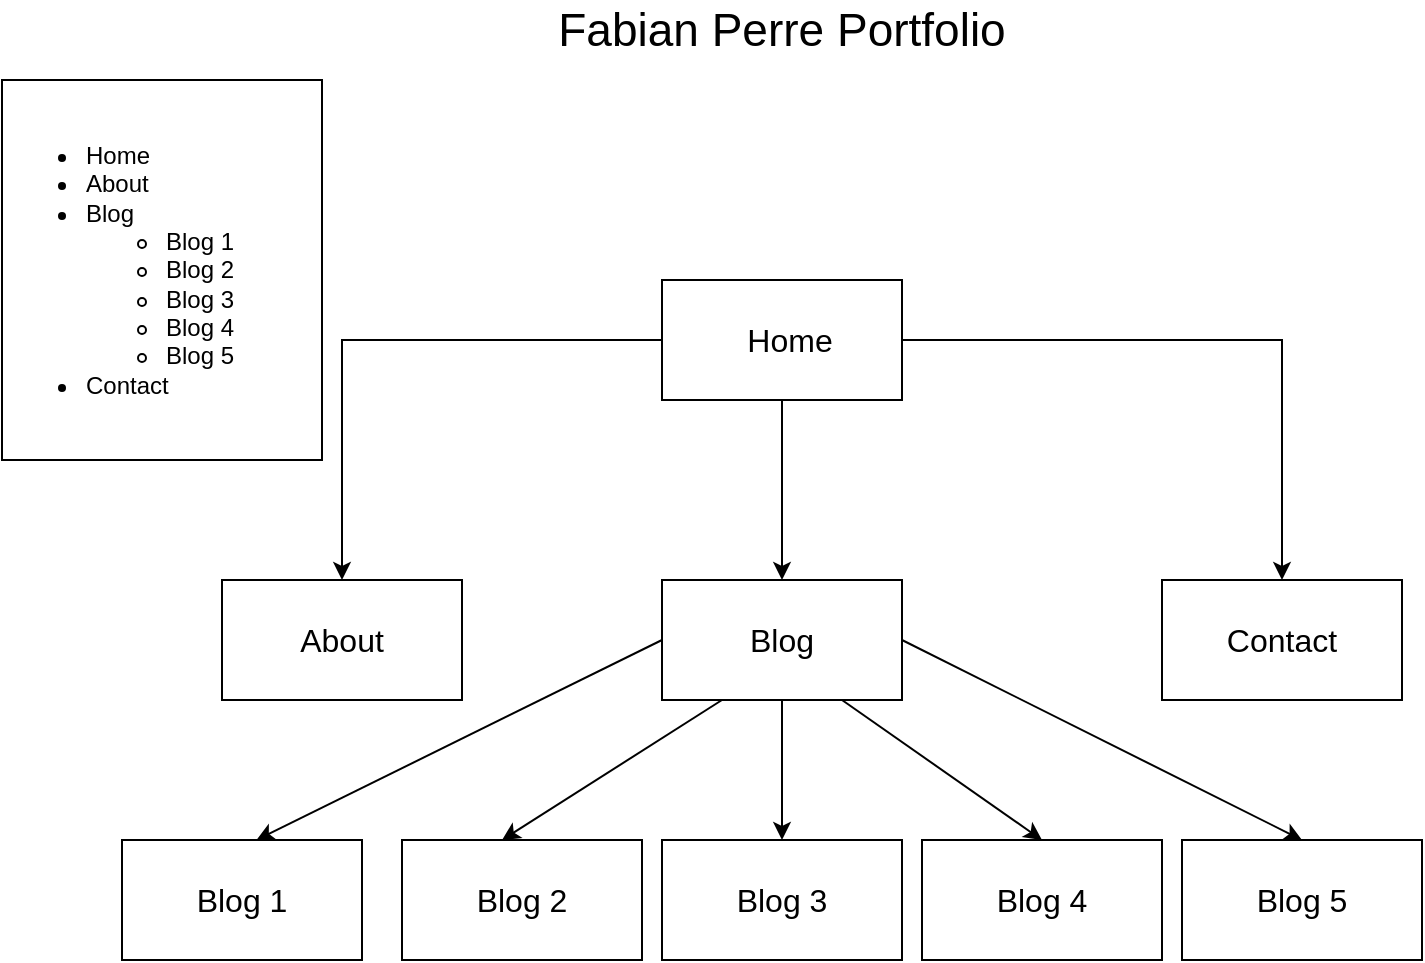 <mxfile>
    <diagram name="Page-1" id="yAk8cIU9SBYv2SYB7VEn">
        <mxGraphModel dx="1130" dy="787" grid="1" gridSize="10" guides="1" tooltips="1" connect="1" arrows="1" fold="1" page="1" pageScale="1" pageWidth="827" pageHeight="1169" background="none" math="0" shadow="0">
            <root>
                <mxCell id="0"/>
                <mxCell id="1" parent="0"/>
                <mxCell id="KElhYZURaNu6aBxhHIs5-1" value="&lt;ul&gt;&lt;li&gt;&lt;span style=&quot;background-color: initial;&quot;&gt;Home&lt;/span&gt;&lt;br&gt;&lt;/li&gt;&lt;li&gt;About&lt;/li&gt;&lt;li&gt;Blog&lt;/li&gt;&lt;ul&gt;&lt;li&gt;Blog 1&lt;/li&gt;&lt;li&gt;Blog 2&lt;/li&gt;&lt;li&gt;Blog 3&lt;/li&gt;&lt;li&gt;Blog 4&lt;/li&gt;&lt;li&gt;Blog 5&lt;/li&gt;&lt;/ul&gt;&lt;li&gt;Contact&lt;/li&gt;&lt;/ul&gt;" style="rounded=0;whiteSpace=wrap;html=1;align=left;" parent="1" vertex="1">
                    <mxGeometry x="20" y="70" width="160" height="190" as="geometry"/>
                </mxCell>
                <mxCell id="KElhYZURaNu6aBxhHIs5-2" value="&lt;font style=&quot;font-size: 23px;&quot;&gt;Fabian Perre Portfolio&lt;/font&gt;" style="text;html=1;strokeColor=none;fillColor=none;align=center;verticalAlign=middle;whiteSpace=wrap;rounded=0;" parent="1" vertex="1">
                    <mxGeometry x="240" y="30" width="340" height="30" as="geometry"/>
                </mxCell>
                <mxCell id="KElhYZURaNu6aBxhHIs5-8" style="edgeStyle=orthogonalEdgeStyle;rounded=0;orthogonalLoop=1;jettySize=auto;html=1;exitX=0.5;exitY=1;exitDx=0;exitDy=0;entryX=0.5;entryY=0;entryDx=0;entryDy=0;" parent="1" source="KElhYZURaNu6aBxhHIs5-3" target="KElhYZURaNu6aBxhHIs5-7" edge="1">
                    <mxGeometry relative="1" as="geometry"/>
                </mxCell>
                <mxCell id="KElhYZURaNu6aBxhHIs5-10" style="edgeStyle=orthogonalEdgeStyle;rounded=0;orthogonalLoop=1;jettySize=auto;html=1;exitX=1;exitY=0.5;exitDx=0;exitDy=0;entryX=0.5;entryY=0;entryDx=0;entryDy=0;" parent="1" source="KElhYZURaNu6aBxhHIs5-3" target="KElhYZURaNu6aBxhHIs5-9" edge="1">
                    <mxGeometry relative="1" as="geometry"/>
                </mxCell>
                <mxCell id="KElhYZURaNu6aBxhHIs5-3" value="" style="rounded=0;whiteSpace=wrap;html=1;" parent="1" vertex="1">
                    <mxGeometry x="350" y="170" width="120" height="60" as="geometry"/>
                </mxCell>
                <mxCell id="KElhYZURaNu6aBxhHIs5-6" style="edgeStyle=orthogonalEdgeStyle;rounded=0;orthogonalLoop=1;jettySize=auto;html=1;" parent="1" target="KElhYZURaNu6aBxhHIs5-5" edge="1">
                    <mxGeometry relative="1" as="geometry">
                        <mxPoint x="350" y="200" as="sourcePoint"/>
                        <Array as="points">
                            <mxPoint x="350" y="200"/>
                            <mxPoint x="190" y="200"/>
                        </Array>
                    </mxGeometry>
                </mxCell>
                <mxCell id="KElhYZURaNu6aBxhHIs5-4" value="&lt;font style=&quot;font-size: 16px;&quot;&gt;Home&lt;/font&gt;" style="text;html=1;strokeColor=none;fillColor=none;align=center;verticalAlign=middle;whiteSpace=wrap;rounded=0;" parent="1" vertex="1">
                    <mxGeometry x="384" y="185" width="60" height="30" as="geometry"/>
                </mxCell>
                <mxCell id="KElhYZURaNu6aBxhHIs5-5" value="&lt;span style=&quot;color: rgba(0, 0, 0, 0); font-family: monospace; font-size: 0px; text-align: start;&quot;&gt;%3CmxGraphModel%3E%3Croot%3E%3CmxCell%20id%3D%220%22%2F%3E%3CmxCell%20id%3D%221%22%20parent%3D%220%22%2F%3E%3CmxCell%20id%3D%222%22%20value%3D%22%26lt%3Bfont%20style%3D%26quot%3Bfont-size%3A%2016px%3B%26quot%3B%26gt%3BHome%26lt%3B%2Ffont%26gt%3B%22%20style%3D%22text%3Bhtml%3D1%3BstrokeColor%3Dnone%3BfillColor%3Dnone%3Balign%3Dcenter%3BverticalAlign%3Dmiddle%3BwhiteSpace%3Dwrap%3Brounded%3D0%3B%22%20vertex%3D%221%22%20parent%3D%221%22%3E%3CmxGeometry%20x%3D%22384%22%20y%3D%22245%22%20width%3D%2260%22%20height%3D%2230%22%20as%3D%22geometry%22%2F%3E%3C%2FmxCell%3E%3C%2Froot%3E%3C%2FmxGraphModel%3E&lt;/span&gt;&lt;span style=&quot;color: rgba(0, 0, 0, 0); font-family: monospace; font-size: 0px; text-align: start;&quot;&gt;%3CmxGraphModel%3E%3Croot%3E%3CmxCell%20id%3D%220%22%2F%3E%3CmxCell%20id%3D%221%22%20parent%3D%220%22%2F%3E%3CmxCell%20id%3D%222%22%20value%3D%22%26lt%3Bfont%20style%3D%26quot%3Bfont-size%3A%2016px%3B%26quot%3B%26gt%3BHome%26lt%3B%2Ffont%26gt%3B%22%20style%3D%22text%3Bhtml%3D1%3BstrokeColor%3Dnone%3BfillColor%3Dnone%3Balign%3Dcenter%3BverticalAlign%3Dmiddle%3BwhiteSpace%3Dwrap%3Brounded%3D0%3B%22%20vertex%3D%221%22%20parent%3D%221%22%3E%3CmxGeometry%20x%3D%22384%22%20y%3D%22245%22%20width%3D%2260%22%20height%3D%2230%22%20as%3D%22geometry%22%2F%3E%3C%2FmxCell%3E%3C%2Froot%3E%3C%2FmxGraphModel%3E&lt;/span&gt;" style="rounded=0;whiteSpace=wrap;html=1;" parent="1" vertex="1">
                    <mxGeometry x="130" y="320" width="120" height="60" as="geometry"/>
                </mxCell>
                <mxCell id="5" style="edgeStyle=none;html=1;fontSize=13;" parent="1" source="KElhYZURaNu6aBxhHIs5-7" edge="1">
                    <mxGeometry relative="1" as="geometry">
                        <mxPoint x="410" y="450" as="targetPoint"/>
                    </mxGeometry>
                </mxCell>
                <mxCell id="13" style="edgeStyle=none;html=1;exitX=1;exitY=0.5;exitDx=0;exitDy=0;entryX=0.5;entryY=0;entryDx=0;entryDy=0;fontSize=13;" parent="1" source="KElhYZURaNu6aBxhHIs5-7" target="7" edge="1">
                    <mxGeometry relative="1" as="geometry"/>
                </mxCell>
                <mxCell id="14" style="edgeStyle=none;html=1;exitX=0.75;exitY=1;exitDx=0;exitDy=0;entryX=0.5;entryY=0;entryDx=0;entryDy=0;fontSize=13;" parent="1" source="KElhYZURaNu6aBxhHIs5-7" target="8" edge="1">
                    <mxGeometry relative="1" as="geometry"/>
                </mxCell>
                <mxCell id="15" style="edgeStyle=none;html=1;exitX=0.25;exitY=1;exitDx=0;exitDy=0;entryX=0.417;entryY=0;entryDx=0;entryDy=0;entryPerimeter=0;fontSize=13;" parent="1" source="KElhYZURaNu6aBxhHIs5-7" target="9" edge="1">
                    <mxGeometry relative="1" as="geometry"/>
                </mxCell>
                <mxCell id="16" style="edgeStyle=none;html=1;exitX=0;exitY=0.5;exitDx=0;exitDy=0;entryX=0.56;entryY=0;entryDx=0;entryDy=0;entryPerimeter=0;fontSize=13;" parent="1" source="KElhYZURaNu6aBxhHIs5-7" target="10" edge="1">
                    <mxGeometry relative="1" as="geometry"/>
                </mxCell>
                <mxCell id="KElhYZURaNu6aBxhHIs5-7" value="" style="rounded=0;whiteSpace=wrap;html=1;" parent="1" vertex="1">
                    <mxGeometry x="350" y="320" width="120" height="60" as="geometry"/>
                </mxCell>
                <mxCell id="KElhYZURaNu6aBxhHIs5-9" value="" style="rounded=0;whiteSpace=wrap;html=1;" parent="1" vertex="1">
                    <mxGeometry x="600" y="320" width="120" height="60" as="geometry"/>
                </mxCell>
                <mxCell id="2" value="&lt;font style=&quot;font-size: 16px;&quot;&gt;Blog&lt;/font&gt;" style="text;html=1;strokeColor=none;fillColor=none;align=center;verticalAlign=middle;whiteSpace=wrap;rounded=0;" parent="1" vertex="1">
                    <mxGeometry x="380" y="335" width="60" height="30" as="geometry"/>
                </mxCell>
                <mxCell id="3" value="&lt;font style=&quot;font-size: 16px;&quot;&gt;About&lt;/font&gt;" style="text;html=1;strokeColor=none;fillColor=none;align=center;verticalAlign=middle;whiteSpace=wrap;rounded=0;" parent="1" vertex="1">
                    <mxGeometry x="160" y="335" width="60" height="30" as="geometry"/>
                </mxCell>
                <mxCell id="4" value="&lt;font style=&quot;font-size: 16px;&quot;&gt;Contact&lt;/font&gt;" style="text;html=1;strokeColor=none;fillColor=none;align=center;verticalAlign=middle;whiteSpace=wrap;rounded=0;" parent="1" vertex="1">
                    <mxGeometry x="630" y="335" width="60" height="30" as="geometry"/>
                </mxCell>
                <mxCell id="6" value="" style="rounded=0;whiteSpace=wrap;html=1;" parent="1" vertex="1">
                    <mxGeometry x="350" y="450" width="120" height="60" as="geometry"/>
                </mxCell>
                <mxCell id="7" value="" style="rounded=0;whiteSpace=wrap;html=1;" parent="1" vertex="1">
                    <mxGeometry x="610" y="450" width="120" height="60" as="geometry"/>
                </mxCell>
                <mxCell id="8" value="" style="rounded=0;whiteSpace=wrap;html=1;" parent="1" vertex="1">
                    <mxGeometry x="480" y="450" width="120" height="60" as="geometry"/>
                </mxCell>
                <mxCell id="9" value="" style="rounded=0;whiteSpace=wrap;html=1;" parent="1" vertex="1">
                    <mxGeometry x="220" y="450" width="120" height="60" as="geometry"/>
                </mxCell>
                <mxCell id="10" value="" style="rounded=0;whiteSpace=wrap;html=1;" parent="1" vertex="1">
                    <mxGeometry x="80" y="450" width="120" height="60" as="geometry"/>
                </mxCell>
                <mxCell id="17" value="&lt;font style=&quot;font-size: 16px;&quot;&gt;Blog 1&lt;/font&gt;" style="text;html=1;strokeColor=none;fillColor=none;align=center;verticalAlign=middle;whiteSpace=wrap;rounded=0;" parent="1" vertex="1">
                    <mxGeometry x="110" y="465" width="60" height="30" as="geometry"/>
                </mxCell>
                <mxCell id="19" value="&lt;font style=&quot;font-size: 16px;&quot;&gt;Blog 5&lt;/font&gt;" style="text;html=1;strokeColor=none;fillColor=none;align=center;verticalAlign=middle;whiteSpace=wrap;rounded=0;" parent="1" vertex="1">
                    <mxGeometry x="640" y="465" width="60" height="30" as="geometry"/>
                </mxCell>
                <mxCell id="20" value="&lt;font style=&quot;font-size: 16px;&quot;&gt;Blog 4&lt;/font&gt;" style="text;html=1;strokeColor=none;fillColor=none;align=center;verticalAlign=middle;whiteSpace=wrap;rounded=0;" parent="1" vertex="1">
                    <mxGeometry x="510" y="465" width="60" height="30" as="geometry"/>
                </mxCell>
                <mxCell id="21" value="&lt;font style=&quot;font-size: 16px;&quot;&gt;Blog 3&lt;/font&gt;" style="text;html=1;strokeColor=none;fillColor=none;align=center;verticalAlign=middle;whiteSpace=wrap;rounded=0;" parent="1" vertex="1">
                    <mxGeometry x="380" y="465" width="60" height="30" as="geometry"/>
                </mxCell>
                <mxCell id="22" value="&lt;font style=&quot;font-size: 16px;&quot;&gt;Blog 2&lt;/font&gt;" style="text;html=1;strokeColor=none;fillColor=none;align=center;verticalAlign=middle;whiteSpace=wrap;rounded=0;" parent="1" vertex="1">
                    <mxGeometry x="250" y="465" width="60" height="30" as="geometry"/>
                </mxCell>
            </root>
        </mxGraphModel>
    </diagram>
</mxfile>